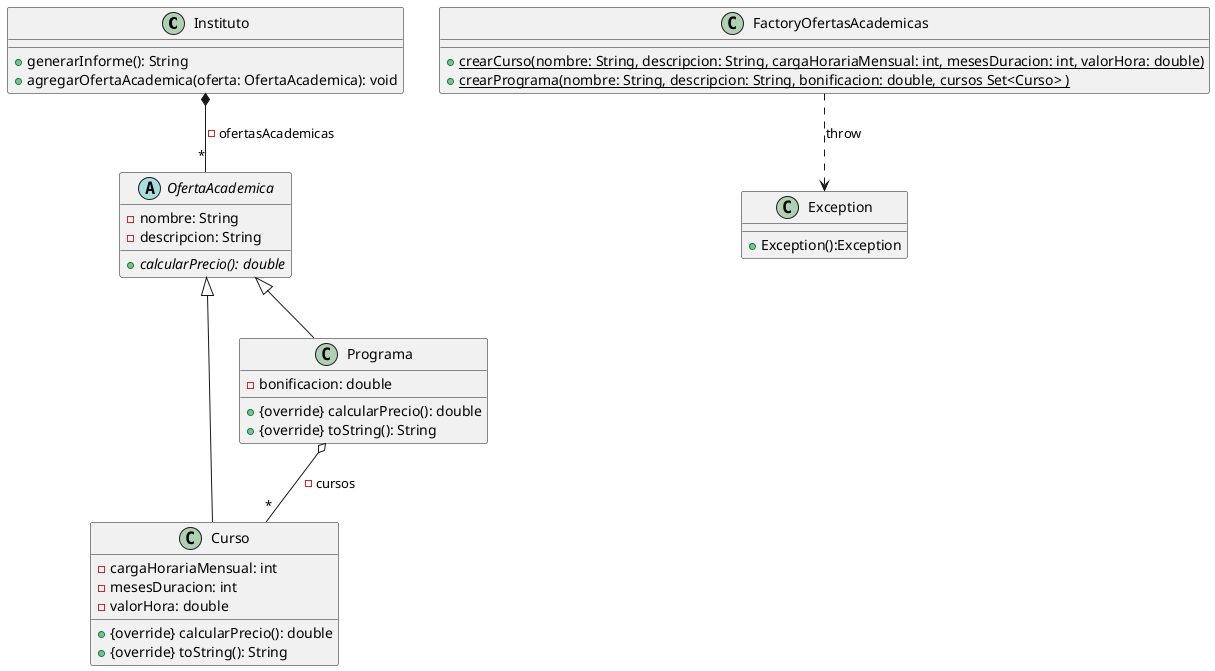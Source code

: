 @startuml

class Instituto {
    + generarInforme(): String
    + agregarOfertaAcademica(oferta: OfertaAcademica): void
}

class FactoryOfertasAcademicas {
    + {static} crearCurso(nombre: String, descripcion: String, cargaHorariaMensual: int, mesesDuracion: int, valorHora: double)
    + {static} crearPrograma(nombre: String, descripcion: String, bonificacion: double, cursos Set<Curso> )
}

abstract OfertaAcademica {
    - nombre: String
    - descripcion: String
    + {abstract} calcularPrecio(): double
}

class Curso {
    - cargaHorariaMensual: int
    - mesesDuracion: int
    - valorHora: double
    + {override} calcularPrecio(): double
    + {override} toString(): String
}

class Programa {
    - bonificacion: double
    + {override} calcularPrecio(): double
    + {override} toString(): String
}
class Exception{
   +Exception():Exception

}

Instituto *-- "*" OfertaAcademica : - ofertasAcademicas
'Instituto --> "*" OfertaAcademica : - ofertasAcademicas
'Programa --> "*" Curso : - cursos
Programa o-- "*" Curso : - cursos
Programa -up-|> OfertaAcademica
Curso -up-|> OfertaAcademica
FactoryOfertasAcademicas ..>Exception:throw

@enduml